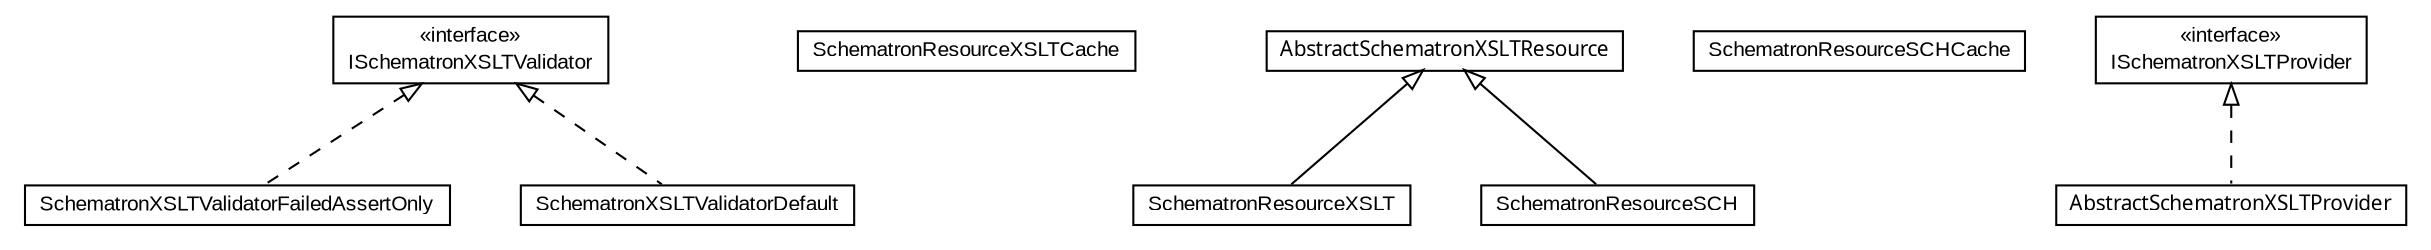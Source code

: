 #!/usr/local/bin/dot
#
# Class diagram 
# Generated by UMLGraph version 5.1 (http://www.umlgraph.org/)
#

digraph G {
	edge [fontname="arial",fontsize=10,labelfontname="arial",labelfontsize=10];
	node [fontname="arial",fontsize=10,shape=plaintext];
	nodesep=0.25;
	ranksep=0.5;
	// com.helger.schematron.xslt.SchematronXSLTValidatorFailedAssertOnly
	c1886 [label=<<table title="com.helger.schematron.xslt.SchematronXSLTValidatorFailedAssertOnly" border="0" cellborder="1" cellspacing="0" cellpadding="2" port="p" href="./SchematronXSLTValidatorFailedAssertOnly.html">
		<tr><td><table border="0" cellspacing="0" cellpadding="1">
<tr><td align="center" balign="center"> SchematronXSLTValidatorFailedAssertOnly </td></tr>
		</table></td></tr>
		</table>>, fontname="arial", fontcolor="black", fontsize=10.0];
	// com.helger.schematron.xslt.SchematronXSLTValidatorDefault
	c1887 [label=<<table title="com.helger.schematron.xslt.SchematronXSLTValidatorDefault" border="0" cellborder="1" cellspacing="0" cellpadding="2" port="p" href="./SchematronXSLTValidatorDefault.html">
		<tr><td><table border="0" cellspacing="0" cellpadding="1">
<tr><td align="center" balign="center"> SchematronXSLTValidatorDefault </td></tr>
		</table></td></tr>
		</table>>, fontname="arial", fontcolor="black", fontsize=10.0];
	// com.helger.schematron.xslt.SchematronResourceXSLTCache
	c1888 [label=<<table title="com.helger.schematron.xslt.SchematronResourceXSLTCache" border="0" cellborder="1" cellspacing="0" cellpadding="2" port="p" href="./SchematronResourceXSLTCache.html">
		<tr><td><table border="0" cellspacing="0" cellpadding="1">
<tr><td align="center" balign="center"> SchematronResourceXSLTCache </td></tr>
		</table></td></tr>
		</table>>, fontname="arial", fontcolor="black", fontsize=10.0];
	// com.helger.schematron.xslt.SchematronResourceXSLT
	c1889 [label=<<table title="com.helger.schematron.xslt.SchematronResourceXSLT" border="0" cellborder="1" cellspacing="0" cellpadding="2" port="p" href="./SchematronResourceXSLT.html">
		<tr><td><table border="0" cellspacing="0" cellpadding="1">
<tr><td align="center" balign="center"> SchematronResourceXSLT </td></tr>
		</table></td></tr>
		</table>>, fontname="arial", fontcolor="black", fontsize=10.0];
	// com.helger.schematron.xslt.SchematronResourceSCHCache
	c1890 [label=<<table title="com.helger.schematron.xslt.SchematronResourceSCHCache" border="0" cellborder="1" cellspacing="0" cellpadding="2" port="p" href="./SchematronResourceSCHCache.html">
		<tr><td><table border="0" cellspacing="0" cellpadding="1">
<tr><td align="center" balign="center"> SchematronResourceSCHCache </td></tr>
		</table></td></tr>
		</table>>, fontname="arial", fontcolor="black", fontsize=10.0];
	// com.helger.schematron.xslt.SchematronResourceSCH
	c1891 [label=<<table title="com.helger.schematron.xslt.SchematronResourceSCH" border="0" cellborder="1" cellspacing="0" cellpadding="2" port="p" href="./SchematronResourceSCH.html">
		<tr><td><table border="0" cellspacing="0" cellpadding="1">
<tr><td align="center" balign="center"> SchematronResourceSCH </td></tr>
		</table></td></tr>
		</table>>, fontname="arial", fontcolor="black", fontsize=10.0];
	// com.helger.schematron.xslt.ISchematronXSLTValidator
	c1892 [label=<<table title="com.helger.schematron.xslt.ISchematronXSLTValidator" border="0" cellborder="1" cellspacing="0" cellpadding="2" port="p" href="./ISchematronXSLTValidator.html">
		<tr><td><table border="0" cellspacing="0" cellpadding="1">
<tr><td align="center" balign="center"> &#171;interface&#187; </td></tr>
<tr><td align="center" balign="center"> ISchematronXSLTValidator </td></tr>
		</table></td></tr>
		</table>>, fontname="arial", fontcolor="black", fontsize=10.0];
	// com.helger.schematron.xslt.ISchematronXSLTProvider
	c1893 [label=<<table title="com.helger.schematron.xslt.ISchematronXSLTProvider" border="0" cellborder="1" cellspacing="0" cellpadding="2" port="p" href="./ISchematronXSLTProvider.html">
		<tr><td><table border="0" cellspacing="0" cellpadding="1">
<tr><td align="center" balign="center"> &#171;interface&#187; </td></tr>
<tr><td align="center" balign="center"> ISchematronXSLTProvider </td></tr>
		</table></td></tr>
		</table>>, fontname="arial", fontcolor="black", fontsize=10.0];
	// com.helger.schematron.xslt.AbstractSchematronXSLTResource
	c1894 [label=<<table title="com.helger.schematron.xslt.AbstractSchematronXSLTResource" border="0" cellborder="1" cellspacing="0" cellpadding="2" port="p" href="./AbstractSchematronXSLTResource.html">
		<tr><td><table border="0" cellspacing="0" cellpadding="1">
<tr><td align="center" balign="center"><font face="ariali"> AbstractSchematronXSLTResource </font></td></tr>
		</table></td></tr>
		</table>>, fontname="arial", fontcolor="black", fontsize=10.0];
	// com.helger.schematron.xslt.AbstractSchematronXSLTProvider
	c1895 [label=<<table title="com.helger.schematron.xslt.AbstractSchematronXSLTProvider" border="0" cellborder="1" cellspacing="0" cellpadding="2" port="p" href="./AbstractSchematronXSLTProvider.html">
		<tr><td><table border="0" cellspacing="0" cellpadding="1">
<tr><td align="center" balign="center"><font face="ariali"> AbstractSchematronXSLTProvider </font></td></tr>
		</table></td></tr>
		</table>>, fontname="arial", fontcolor="black", fontsize=10.0];
	//com.helger.schematron.xslt.SchematronXSLTValidatorFailedAssertOnly implements com.helger.schematron.xslt.ISchematronXSLTValidator
	c1892:p -> c1886:p [dir=back,arrowtail=empty,style=dashed];
	//com.helger.schematron.xslt.SchematronXSLTValidatorDefault implements com.helger.schematron.xslt.ISchematronXSLTValidator
	c1892:p -> c1887:p [dir=back,arrowtail=empty,style=dashed];
	//com.helger.schematron.xslt.SchematronResourceXSLT extends com.helger.schematron.xslt.AbstractSchematronXSLTResource
	c1894:p -> c1889:p [dir=back,arrowtail=empty];
	//com.helger.schematron.xslt.SchematronResourceSCH extends com.helger.schematron.xslt.AbstractSchematronXSLTResource
	c1894:p -> c1891:p [dir=back,arrowtail=empty];
	//com.helger.schematron.xslt.AbstractSchematronXSLTProvider implements com.helger.schematron.xslt.ISchematronXSLTProvider
	c1893:p -> c1895:p [dir=back,arrowtail=empty,style=dashed];
}

